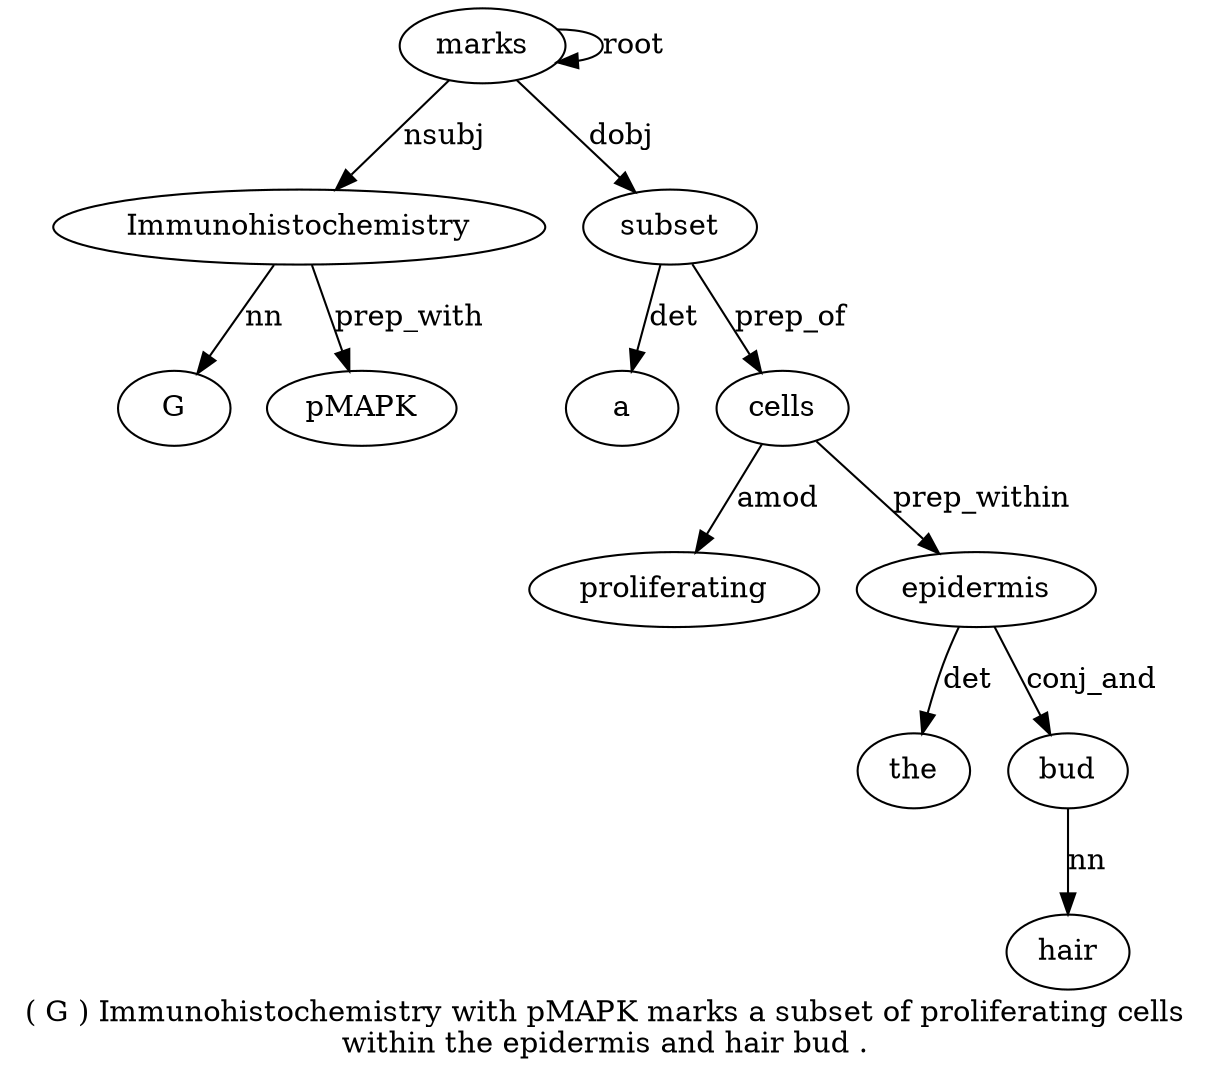 digraph "( G ) Immunohistochemistry with pMAPK marks a subset of proliferating cells within the epidermis and hair bud ." {
label="( G ) Immunohistochemistry with pMAPK marks a subset of proliferating cells
within the epidermis and hair bud .";
Immunohistochemistry4 [style=filled, fillcolor=white, label=Immunohistochemistry];
G2 [style=filled, fillcolor=white, label=G];
Immunohistochemistry4 -> G2  [label=nn];
marks7 [style=filled, fillcolor=white, label=marks];
marks7 -> Immunohistochemistry4  [label=nsubj];
pMAPK6 [style=filled, fillcolor=white, label=pMAPK];
Immunohistochemistry4 -> pMAPK6  [label=prep_with];
marks7 -> marks7  [label=root];
subset9 [style=filled, fillcolor=white, label=subset];
a8 [style=filled, fillcolor=white, label=a];
subset9 -> a8  [label=det];
marks7 -> subset9  [label=dobj];
cells12 [style=filled, fillcolor=white, label=cells];
proliferating11 [style=filled, fillcolor=white, label=proliferating];
cells12 -> proliferating11  [label=amod];
subset9 -> cells12  [label=prep_of];
epidermis15 [style=filled, fillcolor=white, label=epidermis];
the14 [style=filled, fillcolor=white, label=the];
epidermis15 -> the14  [label=det];
cells12 -> epidermis15  [label=prep_within];
bud18 [style=filled, fillcolor=white, label=bud];
hair17 [style=filled, fillcolor=white, label=hair];
bud18 -> hair17  [label=nn];
epidermis15 -> bud18  [label=conj_and];
}
